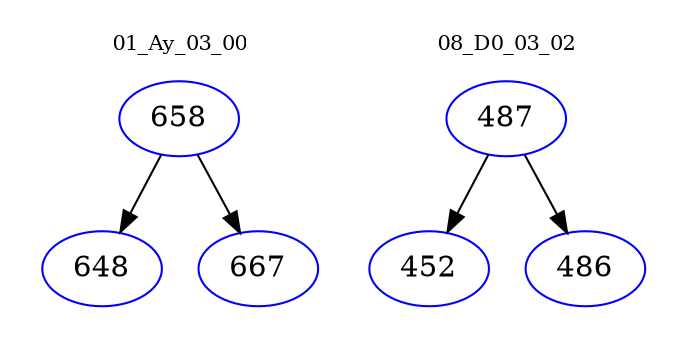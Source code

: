 digraph{
subgraph cluster_0 {
color = white
label = "01_Ay_03_00";
fontsize=10;
T0_658 [label="658", color="blue"]
T0_658 -> T0_648 [color="black"]
T0_648 [label="648", color="blue"]
T0_658 -> T0_667 [color="black"]
T0_667 [label="667", color="blue"]
}
subgraph cluster_1 {
color = white
label = "08_D0_03_02";
fontsize=10;
T1_487 [label="487", color="blue"]
T1_487 -> T1_452 [color="black"]
T1_452 [label="452", color="blue"]
T1_487 -> T1_486 [color="black"]
T1_486 [label="486", color="blue"]
}
}
